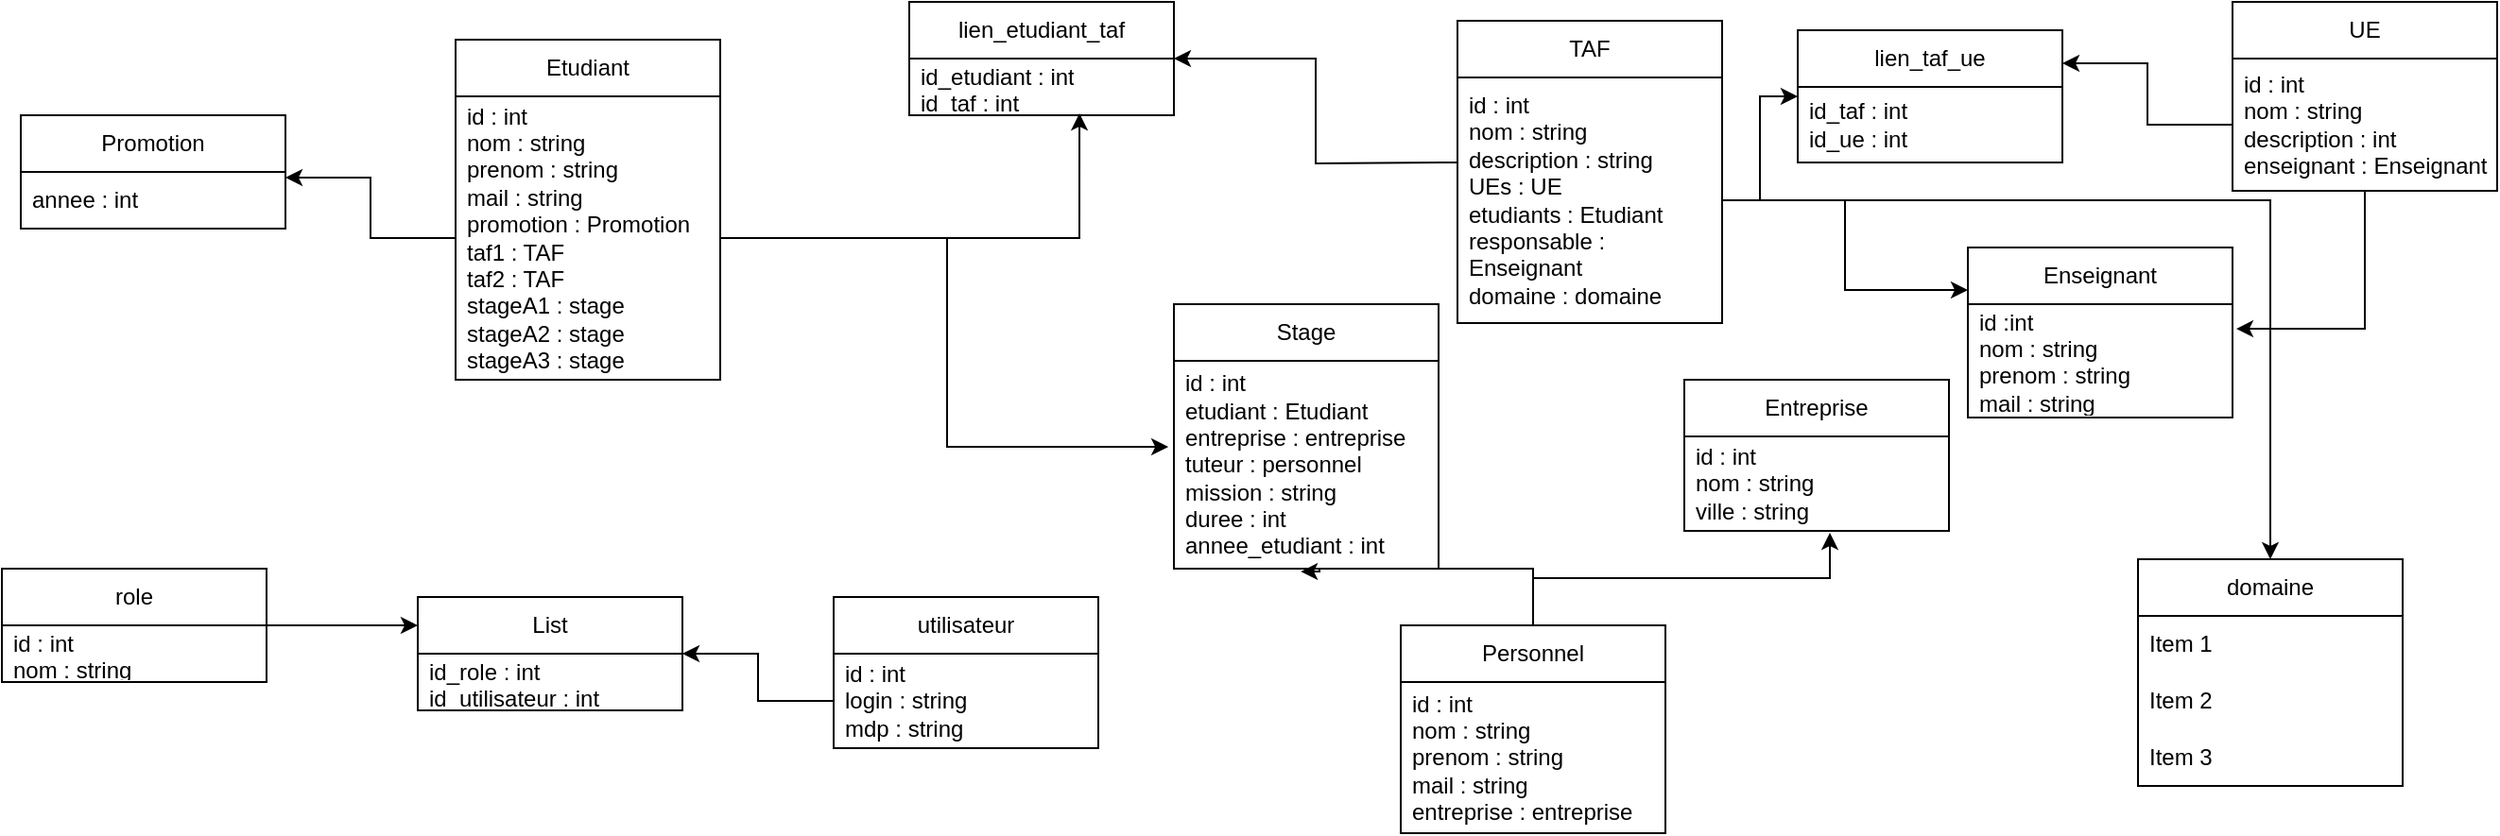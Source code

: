 <mxfile version="20.5.3" type="embed"><diagram name="Page-1" id="a7904f86-f2b4-8e86-fa97-74104820619b"><mxGraphModel dx="1112" dy="253" grid="1" gridSize="10" guides="1" tooltips="1" connect="1" arrows="1" fold="1" page="1" pageScale="1" pageWidth="1100" pageHeight="850" background="none" math="0" shadow="0"><root><mxCell id="0"/><mxCell id="1" parent="0"/><mxCell id="8qXv4J2yHKkorjMLx8Wc-1" value="Etudiant" style="swimlane;fontStyle=0;childLayout=stackLayout;horizontal=1;startSize=30;horizontalStack=0;resizeParent=1;resizeParentMax=0;resizeLast=0;collapsible=1;marginBottom=0;whiteSpace=wrap;html=1;" parent="1" vertex="1"><mxGeometry x="270" y="30" width="140" height="180" as="geometry"/></mxCell><mxCell id="8qXv4J2yHKkorjMLx8Wc-2" value="id : int&lt;br&gt;nom : string&lt;br&gt;prenom : string&lt;br&gt;mail : string&lt;br&gt;promotion : Promotion&lt;br&gt;taf1 : TAF&lt;br&gt;taf2 : TAF&lt;br&gt;stageA1 : stage&lt;br&gt;stageA2 : stage&lt;br&gt;stageA3 : stage" style="text;strokeColor=none;fillColor=none;align=left;verticalAlign=middle;spacingLeft=4;spacingRight=4;overflow=hidden;points=[[0,0.5],[1,0.5]];portConstraint=eastwest;rotatable=0;whiteSpace=wrap;html=1;" parent="8qXv4J2yHKkorjMLx8Wc-1" vertex="1"><mxGeometry y="30" width="140" height="150" as="geometry"/></mxCell><mxCell id="8qXv4J2yHKkorjMLx8Wc-5" value="Promotion" style="swimlane;fontStyle=0;childLayout=stackLayout;horizontal=1;startSize=30;horizontalStack=0;resizeParent=1;resizeParentMax=0;resizeLast=0;collapsible=1;marginBottom=0;whiteSpace=wrap;html=1;" parent="1" vertex="1"><mxGeometry x="40" y="70" width="140" height="60" as="geometry"/></mxCell><mxCell id="8qXv4J2yHKkorjMLx8Wc-6" value="annee : int" style="text;strokeColor=none;fillColor=none;align=left;verticalAlign=middle;spacingLeft=4;spacingRight=4;overflow=hidden;points=[[0,0.5],[1,0.5]];portConstraint=eastwest;rotatable=0;whiteSpace=wrap;html=1;" parent="8qXv4J2yHKkorjMLx8Wc-5" vertex="1"><mxGeometry y="30" width="140" height="30" as="geometry"/></mxCell><mxCell id="8qXv4J2yHKkorjMLx8Wc-9" style="edgeStyle=orthogonalEdgeStyle;rounded=0;orthogonalLoop=1;jettySize=auto;html=1;entryX=1;entryY=0.1;entryDx=0;entryDy=0;entryPerimeter=0;" parent="1" source="8qXv4J2yHKkorjMLx8Wc-2" target="8qXv4J2yHKkorjMLx8Wc-6" edge="1"><mxGeometry relative="1" as="geometry"/></mxCell><mxCell id="8qXv4J2yHKkorjMLx8Wc-10" value="TAF" style="swimlane;fontStyle=0;childLayout=stackLayout;horizontal=1;startSize=30;horizontalStack=0;resizeParent=1;resizeParentMax=0;resizeLast=0;collapsible=1;marginBottom=0;whiteSpace=wrap;html=1;" parent="1" vertex="1"><mxGeometry x="800" y="20" width="140" height="160" as="geometry"/></mxCell><mxCell id="8qXv4J2yHKkorjMLx8Wc-11" value="id : int&lt;br&gt;nom : string&lt;br&gt;description : string&lt;br&gt;UEs : UE&lt;br&gt;etudiants : Etudiant&lt;br&gt;responsable : Enseignant&lt;br&gt;domaine : domaine" style="text;strokeColor=none;fillColor=none;align=left;verticalAlign=middle;spacingLeft=4;spacingRight=4;overflow=hidden;points=[[0,0.5],[1,0.5]];portConstraint=eastwest;rotatable=0;whiteSpace=wrap;html=1;" parent="8qXv4J2yHKkorjMLx8Wc-10" vertex="1"><mxGeometry y="30" width="140" height="130" as="geometry"/></mxCell><mxCell id="8qXv4J2yHKkorjMLx8Wc-15" value="lien_etudiant_taf" style="swimlane;fontStyle=0;childLayout=stackLayout;horizontal=1;startSize=30;horizontalStack=0;resizeParent=1;resizeParentMax=0;resizeLast=0;collapsible=1;marginBottom=0;whiteSpace=wrap;html=1;" parent="1" vertex="1"><mxGeometry x="510" y="10" width="140" height="60" as="geometry"/></mxCell><mxCell id="8qXv4J2yHKkorjMLx8Wc-16" value="id_etudiant : int&lt;br&gt;id_taf : int" style="text;strokeColor=none;fillColor=none;align=left;verticalAlign=middle;spacingLeft=4;spacingRight=4;overflow=hidden;points=[[0,0.5],[1,0.5]];portConstraint=eastwest;rotatable=0;whiteSpace=wrap;html=1;" parent="8qXv4J2yHKkorjMLx8Wc-15" vertex="1"><mxGeometry y="30" width="140" height="30" as="geometry"/></mxCell><mxCell id="8qXv4J2yHKkorjMLx8Wc-20" style="edgeStyle=orthogonalEdgeStyle;rounded=0;orthogonalLoop=1;jettySize=auto;html=1;entryX=0.643;entryY=0.967;entryDx=0;entryDy=0;entryPerimeter=0;" parent="1" source="8qXv4J2yHKkorjMLx8Wc-2" target="8qXv4J2yHKkorjMLx8Wc-16" edge="1"><mxGeometry relative="1" as="geometry"><mxPoint x="594" y="95" as="targetPoint"/></mxGeometry></mxCell><mxCell id="8qXv4J2yHKkorjMLx8Wc-21" style="edgeStyle=orthogonalEdgeStyle;rounded=0;orthogonalLoop=1;jettySize=auto;html=1;entryX=1;entryY=0.5;entryDx=0;entryDy=0;" parent="1" target="8qXv4J2yHKkorjMLx8Wc-15" edge="1"><mxGeometry relative="1" as="geometry"><mxPoint x="800" y="95" as="sourcePoint"/><mxPoint x="650" y="80" as="targetPoint"/></mxGeometry></mxCell><mxCell id="8qXv4J2yHKkorjMLx8Wc-22" value="Stage" style="swimlane;fontStyle=0;childLayout=stackLayout;horizontal=1;startSize=30;horizontalStack=0;resizeParent=1;resizeParentMax=0;resizeLast=0;collapsible=1;marginBottom=0;whiteSpace=wrap;html=1;" parent="1" vertex="1"><mxGeometry x="650" y="170" width="140" height="140" as="geometry"/></mxCell><mxCell id="8qXv4J2yHKkorjMLx8Wc-23" value="id : int&lt;br&gt;etudiant : Etudiant&lt;br&gt;entreprise : entreprise&lt;br&gt;tuteur : personnel&lt;br&gt;mission : string&lt;br&gt;duree : int&lt;br&gt;annee_etudiant : int" style="text;strokeColor=none;fillColor=none;align=left;verticalAlign=middle;spacingLeft=4;spacingRight=4;overflow=hidden;points=[[0,0.5],[1,0.5]];portConstraint=eastwest;rotatable=0;whiteSpace=wrap;html=1;" parent="8qXv4J2yHKkorjMLx8Wc-22" vertex="1"><mxGeometry y="30" width="140" height="110" as="geometry"/></mxCell><mxCell id="8qXv4J2yHKkorjMLx8Wc-30" style="edgeStyle=orthogonalEdgeStyle;rounded=0;orthogonalLoop=1;jettySize=auto;html=1;entryX=-0.021;entryY=0.414;entryDx=0;entryDy=0;entryPerimeter=0;" parent="1" source="8qXv4J2yHKkorjMLx8Wc-2" target="8qXv4J2yHKkorjMLx8Wc-23" edge="1"><mxGeometry relative="1" as="geometry"><mxPoint x="530" y="210" as="targetPoint"/></mxGeometry></mxCell><mxCell id="2" value="Entreprise" style="swimlane;fontStyle=0;childLayout=stackLayout;horizontal=1;startSize=30;horizontalStack=0;resizeParent=1;resizeParentMax=0;resizeLast=0;collapsible=1;marginBottom=0;whiteSpace=wrap;html=1;" parent="1" vertex="1"><mxGeometry x="920" y="210" width="140" height="80" as="geometry"/></mxCell><mxCell id="3" value="id : int&lt;br&gt;nom : string&lt;br&gt;ville : string" style="text;strokeColor=none;fillColor=none;align=left;verticalAlign=middle;spacingLeft=4;spacingRight=4;overflow=hidden;points=[[0,0.5],[1,0.5]];portConstraint=eastwest;rotatable=0;whiteSpace=wrap;html=1;" parent="2" vertex="1"><mxGeometry y="30" width="140" height="50" as="geometry"/></mxCell><mxCell id="27" style="edgeStyle=orthogonalEdgeStyle;rounded=0;orthogonalLoop=1;jettySize=auto;html=1;entryX=1.014;entryY=0.217;entryDx=0;entryDy=0;entryPerimeter=0;" parent="1" source="12" target="23" edge="1"><mxGeometry relative="1" as="geometry"/></mxCell><mxCell id="12" value="UE" style="swimlane;fontStyle=0;childLayout=stackLayout;horizontal=1;startSize=30;horizontalStack=0;resizeParent=1;resizeParentMax=0;resizeLast=0;collapsible=1;marginBottom=0;whiteSpace=wrap;html=1;" parent="1" vertex="1"><mxGeometry x="1210" y="10" width="140" height="100" as="geometry"/></mxCell><mxCell id="13" value="id : int&lt;br&gt;nom : string&lt;br&gt;description : int&lt;br&gt;enseignant : Enseignant&lt;br&gt;" style="text;strokeColor=none;fillColor=none;align=left;verticalAlign=middle;spacingLeft=4;spacingRight=4;overflow=hidden;points=[[0,0.5],[1,0.5]];portConstraint=eastwest;rotatable=0;whiteSpace=wrap;html=1;" parent="12" vertex="1"><mxGeometry y="30" width="140" height="70" as="geometry"/></mxCell><mxCell id="16" value="lien_taf_ue" style="swimlane;fontStyle=0;childLayout=stackLayout;horizontal=1;startSize=30;horizontalStack=0;resizeParent=1;resizeParentMax=0;resizeLast=0;collapsible=1;marginBottom=0;whiteSpace=wrap;html=1;" parent="1" vertex="1"><mxGeometry x="980" y="25" width="140" height="70" as="geometry"/></mxCell><mxCell id="17" value="id_taf : int&lt;br&gt;id_ue : int" style="text;strokeColor=none;fillColor=none;align=left;verticalAlign=middle;spacingLeft=4;spacingRight=4;overflow=hidden;points=[[0,0.5],[1,0.5]];portConstraint=eastwest;rotatable=0;whiteSpace=wrap;html=1;" parent="16" vertex="1"><mxGeometry y="30" width="140" height="40" as="geometry"/></mxCell><mxCell id="20" style="edgeStyle=orthogonalEdgeStyle;rounded=0;orthogonalLoop=1;jettySize=auto;html=1;entryX=1;entryY=0.25;entryDx=0;entryDy=0;" parent="1" source="13" target="16" edge="1"><mxGeometry relative="1" as="geometry"/></mxCell><mxCell id="21" style="edgeStyle=orthogonalEdgeStyle;rounded=0;orthogonalLoop=1;jettySize=auto;html=1;" parent="1" source="8qXv4J2yHKkorjMLx8Wc-11" target="16" edge="1"><mxGeometry relative="1" as="geometry"/></mxCell><mxCell id="22" value="Enseignant" style="swimlane;fontStyle=0;childLayout=stackLayout;horizontal=1;startSize=30;horizontalStack=0;resizeParent=1;resizeParentMax=0;resizeLast=0;collapsible=1;marginBottom=0;whiteSpace=wrap;html=1;" parent="1" vertex="1"><mxGeometry x="1070" y="140" width="140" height="90" as="geometry"/></mxCell><mxCell id="23" value="id :int&lt;br&gt;nom : string&lt;br&gt;prenom : string&lt;br&gt;mail : string&lt;br&gt;l" style="text;strokeColor=none;fillColor=none;align=left;verticalAlign=middle;spacingLeft=4;spacingRight=4;overflow=hidden;points=[[0,0.5],[1,0.5]];portConstraint=eastwest;rotatable=0;whiteSpace=wrap;html=1;" parent="22" vertex="1"><mxGeometry y="30" width="140" height="60" as="geometry"/></mxCell><mxCell id="26" style="edgeStyle=orthogonalEdgeStyle;rounded=0;orthogonalLoop=1;jettySize=auto;html=1;entryX=0;entryY=0.25;entryDx=0;entryDy=0;" parent="1" source="8qXv4J2yHKkorjMLx8Wc-11" target="22" edge="1"><mxGeometry relative="1" as="geometry"/></mxCell><mxCell id="32" style="edgeStyle=orthogonalEdgeStyle;rounded=0;orthogonalLoop=1;jettySize=auto;html=1;entryX=0.55;entryY=1.02;entryDx=0;entryDy=0;entryPerimeter=0;" parent="1" source="28" target="3" edge="1"><mxGeometry relative="1" as="geometry"/></mxCell><mxCell id="33" style="edgeStyle=orthogonalEdgeStyle;rounded=0;orthogonalLoop=1;jettySize=auto;html=1;entryX=0.479;entryY=1.014;entryDx=0;entryDy=0;entryPerimeter=0;" parent="1" source="28" target="8qXv4J2yHKkorjMLx8Wc-23" edge="1"><mxGeometry relative="1" as="geometry"><Array as="points"><mxPoint x="840" y="310"/><mxPoint x="727" y="310"/></Array></mxGeometry></mxCell><mxCell id="28" value="Personnel" style="swimlane;fontStyle=0;childLayout=stackLayout;horizontal=1;startSize=30;horizontalStack=0;resizeParent=1;resizeParentMax=0;resizeLast=0;collapsible=1;marginBottom=0;whiteSpace=wrap;html=1;" parent="1" vertex="1"><mxGeometry x="770" y="340" width="140" height="110" as="geometry"/></mxCell><mxCell id="29" value="id : int&lt;br&gt;nom : string&lt;br&gt;prenom : string&lt;br&gt;mail : string&lt;br&gt;entreprise : entreprise" style="text;strokeColor=none;fillColor=none;align=left;verticalAlign=middle;spacingLeft=4;spacingRight=4;overflow=hidden;points=[[0,0.5],[1,0.5]];portConstraint=eastwest;rotatable=0;whiteSpace=wrap;html=1;" parent="28" vertex="1"><mxGeometry y="30" width="140" height="80" as="geometry"/></mxCell><mxCell id="34" value="domaine" style="swimlane;fontStyle=0;childLayout=stackLayout;horizontal=1;startSize=30;horizontalStack=0;resizeParent=1;resizeParentMax=0;resizeLast=0;collapsible=1;marginBottom=0;whiteSpace=wrap;html=1;" parent="1" vertex="1"><mxGeometry x="1160" y="305" width="140" height="120" as="geometry"/></mxCell><mxCell id="35" value="Item 1" style="text;strokeColor=none;fillColor=none;align=left;verticalAlign=middle;spacingLeft=4;spacingRight=4;overflow=hidden;points=[[0,0.5],[1,0.5]];portConstraint=eastwest;rotatable=0;whiteSpace=wrap;html=1;" parent="34" vertex="1"><mxGeometry y="30" width="140" height="30" as="geometry"/></mxCell><mxCell id="36" value="Item 2" style="text;strokeColor=none;fillColor=none;align=left;verticalAlign=middle;spacingLeft=4;spacingRight=4;overflow=hidden;points=[[0,0.5],[1,0.5]];portConstraint=eastwest;rotatable=0;whiteSpace=wrap;html=1;" parent="34" vertex="1"><mxGeometry y="60" width="140" height="30" as="geometry"/></mxCell><mxCell id="37" value="Item 3" style="text;strokeColor=none;fillColor=none;align=left;verticalAlign=middle;spacingLeft=4;spacingRight=4;overflow=hidden;points=[[0,0.5],[1,0.5]];portConstraint=eastwest;rotatable=0;whiteSpace=wrap;html=1;" parent="34" vertex="1"><mxGeometry y="90" width="140" height="30" as="geometry"/></mxCell><mxCell id="38" style="edgeStyle=orthogonalEdgeStyle;rounded=0;orthogonalLoop=1;jettySize=auto;html=1;" parent="1" source="8qXv4J2yHKkorjMLx8Wc-11" target="34" edge="1"><mxGeometry relative="1" as="geometry"/></mxCell><mxCell id="53" style="edgeStyle=orthogonalEdgeStyle;rounded=0;orthogonalLoop=1;jettySize=auto;html=1;entryX=0;entryY=0.25;entryDx=0;entryDy=0;" parent="1" source="39" target="43" edge="1"><mxGeometry relative="1" as="geometry"><mxPoint x="297" y="293" as="targetPoint"/></mxGeometry></mxCell><mxCell id="39" value="role" style="swimlane;fontStyle=0;childLayout=stackLayout;horizontal=1;startSize=30;horizontalStack=0;resizeParent=1;resizeParentMax=0;resizeLast=0;collapsible=1;marginBottom=0;whiteSpace=wrap;html=1;" parent="1" vertex="1"><mxGeometry x="30" y="310" width="140" height="60" as="geometry"/></mxCell><mxCell id="40" value="id : int&lt;br&gt;nom : string" style="text;strokeColor=none;fillColor=none;align=left;verticalAlign=middle;spacingLeft=4;spacingRight=4;overflow=hidden;points=[[0,0.5],[1,0.5]];portConstraint=eastwest;rotatable=0;whiteSpace=wrap;html=1;" parent="39" vertex="1"><mxGeometry y="30" width="140" height="30" as="geometry"/></mxCell><mxCell id="43" value="List" style="swimlane;fontStyle=0;childLayout=stackLayout;horizontal=1;startSize=30;horizontalStack=0;resizeParent=1;resizeParentMax=0;resizeLast=0;collapsible=1;marginBottom=0;whiteSpace=wrap;html=1;" parent="1" vertex="1"><mxGeometry x="250" y="325" width="140" height="60" as="geometry"/></mxCell><mxCell id="44" value="id_role : int&lt;br&gt;id_utilisateur : int" style="text;strokeColor=none;fillColor=none;align=left;verticalAlign=middle;spacingLeft=4;spacingRight=4;overflow=hidden;points=[[0,0.5],[1,0.5]];portConstraint=eastwest;rotatable=0;whiteSpace=wrap;html=1;" parent="43" vertex="1"><mxGeometry y="30" width="140" height="30" as="geometry"/></mxCell><mxCell id="47" value="utilisateur" style="swimlane;fontStyle=0;childLayout=stackLayout;horizontal=1;startSize=30;horizontalStack=0;resizeParent=1;resizeParentMax=0;resizeLast=0;collapsible=1;marginBottom=0;whiteSpace=wrap;html=1;" parent="1" vertex="1"><mxGeometry x="470" y="325" width="140" height="80" as="geometry"/></mxCell><mxCell id="48" value="id : int&lt;br&gt;login : string&lt;br&gt;mdp : string" style="text;strokeColor=none;fillColor=none;align=left;verticalAlign=middle;spacingLeft=4;spacingRight=4;overflow=hidden;points=[[0,0.5],[1,0.5]];portConstraint=eastwest;rotatable=0;whiteSpace=wrap;html=1;" parent="47" vertex="1"><mxGeometry y="30" width="140" height="50" as="geometry"/></mxCell><mxCell id="52" style="edgeStyle=orthogonalEdgeStyle;rounded=0;orthogonalLoop=1;jettySize=auto;html=1;entryX=1;entryY=0.5;entryDx=0;entryDy=0;" parent="1" source="48" target="43" edge="1"><mxGeometry relative="1" as="geometry"><mxPoint x="470" y="290" as="targetPoint"/></mxGeometry></mxCell></root></mxGraphModel></diagram></mxfile>